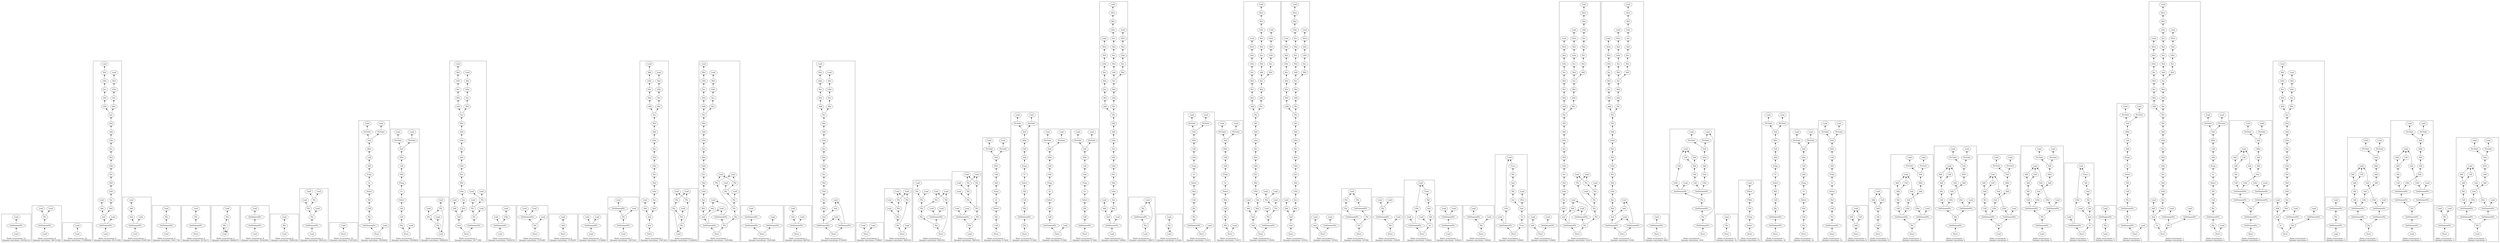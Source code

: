 strict digraph {
rankdir=BT
subgraph {
"0_34" [label="GetElementPtr"]
"0_33" [label="Load"]
"0_34" -> "0_33"
"0_35" [label="Load"]
"0_35" -> "0_34"
cluster=true
label="Static occurrences: 51\nDynamic executions: 216182114"
}
subgraph {
"1_1209" [label="GetElementPtr"]
"1_1207" [label="Phi"]
"1_1209" -> "1_1207"
"1_1210" [label="Load"]
"1_1210" -> "1_1209"
"1_1208" [label="Load"]
"1_1207" -> "1_1208"
"1_1204" [label="Load"]
"1_1207" -> "1_1204"
cluster=true
label="Static occurrences: 8\nDynamic executions: 184721500"
}
subgraph {
"2_64" [label="Load"]
"2_51" [label="Load"]
"2_64" -> "2_51"
cluster=true
label="Static occurrences: 23\nDynamic executions: 115900648"
}
subgraph {
"3_2042" [label="Add"]
"3_2041" [label="Load"]
"3_2042" -> "3_2041"
"3_2030" [label="Add"]
"3_2029" [label="Mul"]
"3_2030" -> "3_2029"
"3_2021" [label="Add"]
"3_2020" [label="Mul"]
"3_2021" -> "3_2020"
"3_2043" [label="And"]
"3_2043" -> "3_2042"
"3_2039" [label="Mul"]
"3_2043" -> "3_2039"
"3_2054" [label="GetElementPtr"]
"3_2054" -> "3_2043"
"3_2049" [label="Load"]
"3_2054" -> "3_2049"
"3_2055" [label="Load"]
"3_2055" -> "3_2054"
"3_2031" [label="LShr"]
"3_2031" -> "3_2030"
"3_2025" [label="LShr"]
"3_2024" [label="Mul"]
"3_2025" -> "3_2024"
"3_2037" [label="LShr"]
"3_2036" [label="Mul"]
"3_2037" -> "3_2036"
"3_2018" [label="LShr"]
"3_2017" [label="Mul"]
"3_2018" -> "3_2017"
"3_2034" [label="LShr"]
"3_2033" [label="Mul"]
"3_2034" -> "3_2033"
"3_2023" [label="Load"]
"3_2024" -> "3_2023"
"3_2016" [label="Load"]
"3_2017" -> "3_2016"
"3_2038" [label="Xor"]
"3_2039" -> "3_2038"
"3_2035" [label="Xor"]
"3_2036" -> "3_2035"
"3_2027" [label="Mul"]
"3_2026" [label="Xor"]
"3_2027" -> "3_2026"
"3_2032" [label="Xor"]
"3_2033" -> "3_2032"
"3_2028" [label="Xor"]
"3_2029" -> "3_2028"
"3_2019" [label="Xor"]
"3_2020" -> "3_2019"
"3_2028" -> "3_2021"
"3_2032" -> "3_2031"
"3_2019" -> "3_2018"
"3_2035" -> "3_2034"
"3_2038" -> "3_2037"
"3_2026" -> "3_2025"
"3_2028" -> "3_2027"
cluster=true
label="Static occurrences: 6\nDynamic executions: 85113500"
}
subgraph {
"4_1295" [label="Add"]
"4_1294" [label="Load"]
"4_1295" -> "4_1294"
"4_1296" [label="And"]
"4_1296" -> "4_1295"
"4_1307" [label="GetElementPtr"]
"4_1307" -> "4_1296"
"4_1302" [label="Load"]
"4_1307" -> "4_1302"
"4_1308" [label="Load"]
"4_1308" -> "4_1307"
cluster=true
label="Static occurrences: 1\nDynamic executions: 61097346"
}
subgraph {
"5_1161" [label="GetElementPtr"]
"5_1159" [label="Phi"]
"5_1161" -> "5_1159"
"5_1162" [label="Load"]
"5_1162" -> "5_1161"
"5_1154" [label="Load"]
"5_1159" -> "5_1154"
cluster=true
label="Static occurrences: 8\nDynamic executions: 55417756"
}
subgraph {
"6_1166" [label="GetElementPtr"]
"6_1165" [label="Phi"]
"6_1166" -> "6_1165"
"6_1160" [label="Load"]
"6_1165" -> "6_1160"
"6_1183" [label="Store"]
"6_1183" -> "6_1166"
cluster=true
label="Static occurrences: 4\nDynamic executions: 52792371"
}
subgraph {
"7_1331" [label="Load"]
"7_1330" [label="Phi"]
"7_1331" -> "7_1330"
"7_1330" -> "7_1331"
"7_1324" [label="Phi"]
"7_1324" -> "7_1331"
"7_1311" [label="Load"]
"7_1324" -> "7_1311"
"7_1330" -> "7_1324"
cluster=true
label="Static occurrences: 4\nDynamic executions: 46684079"
}
subgraph {
"8_37" [label="GetElementPtr"]
"8_36" [label="GetElementPtr"]
"8_37" -> "8_36"
"8_35" [label="Load"]
"8_36" -> "8_35"
"8_38" [label="Load"]
"8_38" -> "8_37"
cluster=true
label="Static occurrences: 9\nDynamic executions: 41020360"
}
subgraph {
"9_1160" [label="Load"]
"9_1159" [label="Phi"]
"9_1160" -> "9_1159"
"9_1154" [label="Load"]
"9_1159" -> "9_1154"
cluster=true
label="Static occurrences: 8\nDynamic executions: 35905558"
}
subgraph {
"10_1908" [label="GetElementPtr"]
"10_1906" [label="Phi"]
"10_1908" -> "10_1906"
"10_1909" [label="Load"]
"10_1909" -> "10_1908"
"10_2011" [label="Phi"]
"10_2002" [label="Load"]
"10_2011" -> "10_2002"
"10_1901" [label="Load"]
"10_1906" -> "10_1901"
"10_1995" [label="Phi"]
"10_1992" [label="Load"]
"10_1995" -> "10_1992"
"10_1977" [label="Load"]
"10_1995" -> "10_1977"
"10_1906" -> "10_2011"
"10_2011" -> "10_1995"
cluster=true
label="Static occurrences: 4\nDynamic executions: 33816512"
}
subgraph {
"11_1715" [label="Store"]
"11_1714" [label="Load"]
"11_1715" -> "11_1714"
cluster=true
label="Static occurrences: 16\nDynamic executions: 27457839"
}
subgraph {
"12_2201" [label="Add"]
"12_2200" [label="Call"]
"12_2201" -> "12_2200"
"12_2199" [label="AShr"]
"12_2194" [label="Sub"]
"12_2199" -> "12_2194"
"12_2200" -> "12_2199"
"12_2212" [label="Call"]
"12_2211" [label="Shl"]
"12_2212" -> "12_2211"
"12_2224" [label="GetElementPtr"]
"12_2220" [label="Phi"]
"12_2224" -> "12_2220"
"12_2202" [label="ICmp"]
"12_2202" -> "12_2201"
"12_2204" [label="Or"]
"12_2204" -> "12_2202"
"12_2220" -> "12_2212"
"12_2192" [label="PtrToInt"]
"12_2190" [label="Load"]
"12_2192" -> "12_2190"
"12_2193" [label="PtrToInt"]
"12_2191" [label="Load"]
"12_2193" -> "12_2191"
"12_2205" [label="Select"]
"12_2205" -> "12_2204"
"12_2211" -> "12_2205"
"12_2227" [label="Store"]
"12_2227" -> "12_2224"
"12_2226" [label="Load"]
"12_2227" -> "12_2226"
"12_2194" -> "12_2192"
"12_2194" -> "12_2193"
cluster=true
label="Static occurrences: 1\nDynamic executions: 19559459"
}
subgraph {
"13_2201" [label="Add"]
"13_2200" [label="Call"]
"13_2201" -> "13_2200"
"13_2199" [label="AShr"]
"13_2194" [label="Sub"]
"13_2199" -> "13_2194"
"13_2200" -> "13_2199"
"13_2212" [label="Call"]
"13_2211" [label="Shl"]
"13_2212" -> "13_2211"
"13_2202" [label="ICmp"]
"13_2202" -> "13_2201"
"13_2204" [label="Or"]
"13_2204" -> "13_2202"
"13_2220" [label="Phi"]
"13_2220" -> "13_2212"
"13_2192" [label="PtrToInt"]
"13_2190" [label="Load"]
"13_2192" -> "13_2190"
"13_2193" [label="PtrToInt"]
"13_2191" [label="Load"]
"13_2193" -> "13_2191"
"13_2205" [label="Select"]
"13_2205" -> "13_2204"
"13_2211" -> "13_2205"
"13_2223" [label="Store"]
"13_2222" [label="Load"]
"13_2223" -> "13_2222"
"13_2223" -> "13_2220"
"13_2194" -> "13_2192"
"13_2194" -> "13_2193"
cluster=true
label="Static occurrences: 1\nDynamic executions: 19559459"
}
subgraph {
"14_1977" [label="Load"]
"14_1906" [label="Phi"]
"14_1977" -> "14_1906"
"14_2011" [label="Phi"]
"14_2002" [label="Load"]
"14_2011" -> "14_2002"
"14_1901" [label="Load"]
"14_1906" -> "14_1901"
"14_1995" [label="Phi"]
"14_1992" [label="Load"]
"14_1995" -> "14_1992"
"14_1995" -> "14_1977"
"14_1906" -> "14_2011"
"14_2011" -> "14_1995"
cluster=true
label="Static occurrences: 2\nDynamic executions: 16908256"
}
subgraph {
"15_2578" [label="Add"]
"15_2573" [label="Load"]
"15_2578" -> "15_2573"
"15_2588" [label="Add"]
"15_2587" [label="Mul"]
"15_2588" -> "15_2587"
"15_2597" [label="Add"]
"15_2596" [label="Mul"]
"15_2597" -> "15_2596"
"15_2607" [label="And"]
"15_2607" -> "15_2578"
"15_2609" [label="And"]
"15_2609" -> "15_2607"
"15_2606" [label="Mul"]
"15_2607" -> "15_2606"
"15_2608" [label="GetElementPtr"]
"15_2580" [label="Phi"]
"15_2608" -> "15_2580"
"15_2598" [label="LShr"]
"15_2598" -> "15_2597"
"15_2604" [label="LShr"]
"15_2603" [label="Mul"]
"15_2604" -> "15_2603"
"15_2601" [label="LShr"]
"15_2600" [label="Mul"]
"15_2601" -> "15_2600"
"15_2585" [label="LShr"]
"15_2584" [label="Mul"]
"15_2585" -> "15_2584"
"15_2592" [label="LShr"]
"15_2591" [label="Mul"]
"15_2592" -> "15_2591"
"15_2583" [label="Load"]
"15_2584" -> "15_2583"
"15_2590" [label="Load"]
"15_2591" -> "15_2590"
"15_2595" [label="Xor"]
"15_2596" -> "15_2595"
"15_2605" [label="Xor"]
"15_2606" -> "15_2605"
"15_2602" [label="Xor"]
"15_2603" -> "15_2602"
"15_2586" [label="Xor"]
"15_2587" -> "15_2586"
"15_2594" [label="Mul"]
"15_2593" [label="Xor"]
"15_2594" -> "15_2593"
"15_2599" [label="Xor"]
"15_2600" -> "15_2599"
"15_2645" [label="Phi"]
"15_2636" [label="Load"]
"15_2645" -> "15_2636"
"15_2629" [label="Phi"]
"15_2611" [label="Load"]
"15_2629" -> "15_2611"
"15_2575" [label="Load"]
"15_2580" -> "15_2575"
"15_2626" [label="Load"]
"15_2629" -> "15_2626"
"15_2580" -> "15_2645"
"15_2645" -> "15_2629"
"15_2610" [label="Store"]
"15_2610" -> "15_2609"
"15_2610" -> "15_2608"
"15_2595" -> "15_2588"
"15_2605" -> "15_2604"
"15_2602" -> "15_2601"
"15_2586" -> "15_2585"
"15_2593" -> "15_2592"
"15_2599" -> "15_2598"
"15_2595" -> "15_2594"
cluster=true
label="Static occurrences: 1\nDynamic executions: 16777200"
}
subgraph {
"16_3081" [label="GetElementPtr"]
"16_3080" [label="Load"]
"16_3081" -> "16_3080"
"16_3079" [label="LShr"]
"16_3081" -> "16_3079"
"16_3082" [label="Load"]
"16_3082" -> "16_3081"
"16_3072" [label="Load"]
"16_3079" -> "16_3072"
cluster=true
label="Static occurrences: 4\nDynamic executions: 13859703"
}
subgraph {
"17_1703" [label="GetElementPtr"]
"17_1689" [label="Load"]
"17_1703" -> "17_1689"
"17_1687" [label="Load"]
"17_1703" -> "17_1687"
"17_1731" [label="Phi"]
"17_1731" -> "17_1703"
"17_1719" [label="Load"]
"17_1731" -> "17_1719"
"17_1732" [label="Store"]
"17_1732" -> "17_1731"
cluster=true
label="Static occurrences: 2\nDynamic executions: 13781067"
}
subgraph {
"18_1734" [label="Add"]
"18_1733" [label="Load"]
"18_1734" -> "18_1733"
"18_1735" [label="Store"]
"18_1735" -> "18_1734"
cluster=true
label="Static occurrences: 2\nDynamic executions: 13781067"
}
subgraph {
"19_1117" [label="GetElementPtr"]
"19_1112" [label="Load"]
"19_1117" -> "19_1112"
"19_1116" [label="Load"]
"19_1117" -> "19_1116"
"19_1118" [label="Load"]
"19_1118" -> "19_1117"
cluster=true
label="Static occurrences: 11\nDynamic executions: 13720943"
}
subgraph {
"20_2151" [label="GetElementPtr"]
"20_2150" [label="Load"]
"20_2151" -> "20_2150"
"20_2175" [label="GetElementPtr"]
"20_2157" [label="Phi"]
"20_2175" -> "20_2157"
"20_2176" [label="Load"]
"20_2176" -> "20_2175"
"20_2157" -> "20_2151"
"20_2155" [label="Load"]
"20_2157" -> "20_2155"
cluster=true
label="Static occurrences: 1\nDynamic executions: 13673453"
}
subgraph {
"21_2375" [label="Add"]
"21_2368" [label="Load"]
"21_2375" -> "21_2368"
"21_2290" [label="Add"]
"21_2289" [label="Mul"]
"21_2290" -> "21_2289"
"21_2299" [label="Add"]
"21_2298" [label="Mul"]
"21_2299" -> "21_2298"
"21_2376" [label="And"]
"21_2376" -> "21_2375"
"21_2379" [label="And"]
"21_2379" -> "21_2376"
"21_2308" [label="Mul"]
"21_2376" -> "21_2308"
"21_2300" [label="LShr"]
"21_2300" -> "21_2299"
"21_2306" [label="LShr"]
"21_2305" [label="Mul"]
"21_2306" -> "21_2305"
"21_2294" [label="LShr"]
"21_2293" [label="Mul"]
"21_2294" -> "21_2293"
"21_2303" [label="LShr"]
"21_2302" [label="Mul"]
"21_2303" -> "21_2302"
"21_2287" [label="LShr"]
"21_2286" [label="Mul"]
"21_2287" -> "21_2286"
"21_2292" [label="Load"]
"21_2293" -> "21_2292"
"21_2285" [label="Load"]
"21_2286" -> "21_2285"
"21_2301" [label="Xor"]
"21_2302" -> "21_2301"
"21_2288" [label="Xor"]
"21_2289" -> "21_2288"
"21_2307" [label="Xor"]
"21_2308" -> "21_2307"
"21_2296" [label="Mul"]
"21_2295" [label="Xor"]
"21_2296" -> "21_2295"
"21_2304" [label="Xor"]
"21_2305" -> "21_2304"
"21_2297" [label="Xor"]
"21_2298" -> "21_2297"
"21_2380" [label="Store"]
"21_2380" -> "21_2379"
"21_2297" -> "21_2290"
"21_2304" -> "21_2303"
"21_2295" -> "21_2294"
"21_2288" -> "21_2287"
"21_2301" -> "21_2300"
"21_2307" -> "21_2306"
"21_2297" -> "21_2296"
cluster=true
label="Static occurrences: 1\nDynamic executions: 13673453"
}
subgraph {
"22_2002" [label="Load"]
"22_1996" [label="Phi"]
"22_2002" -> "22_1996"
"22_2011" [label="Phi"]
"22_2011" -> "22_2002"
"22_1990" [label="Phi"]
"22_1977" [label="Load"]
"22_1990" -> "22_1977"
"22_1995" [label="Phi"]
"22_1992" [label="Load"]
"22_1995" -> "22_1992"
"22_1995" -> "22_1977"
"22_1906" [label="Phi"]
"22_1901" [label="Load"]
"22_1906" -> "22_1901"
"22_1990" -> "22_1992"
"22_1996" -> "22_1990"
"22_2011" -> "22_1995"
"22_1906" -> "22_2011"
"22_1996" -> "22_1906"
cluster=true
label="Static occurrences: 2\nDynamic executions: 13304938"
}
subgraph {
"23_2578" [label="Add"]
"23_2573" [label="Load"]
"23_2578" -> "23_2573"
"23_2588" [label="Add"]
"23_2587" [label="Mul"]
"23_2588" -> "23_2587"
"23_2597" [label="Add"]
"23_2596" [label="Mul"]
"23_2597" -> "23_2596"
"23_2607" [label="And"]
"23_2607" -> "23_2578"
"23_2606" [label="Mul"]
"23_2607" -> "23_2606"
"23_2631" [label="GetElementPtr"]
"23_2631" -> "23_2607"
"23_2574" [label="GetElementPtr"]
"23_2567" [label="Load"]
"23_2574" -> "23_2567"
"23_2631" -> "23_2567"
"23_2574" -> "23_2573"
"23_2598" [label="LShr"]
"23_2598" -> "23_2597"
"23_2585" [label="LShr"]
"23_2584" [label="Mul"]
"23_2585" -> "23_2584"
"23_2601" [label="LShr"]
"23_2600" [label="Mul"]
"23_2601" -> "23_2600"
"23_2604" [label="LShr"]
"23_2603" [label="Mul"]
"23_2604" -> "23_2603"
"23_2592" [label="LShr"]
"23_2591" [label="Mul"]
"23_2592" -> "23_2591"
"23_2590" [label="Load"]
"23_2591" -> "23_2590"
"23_2583" [label="Load"]
"23_2584" -> "23_2583"
"23_2602" [label="Xor"]
"23_2603" -> "23_2602"
"23_2594" [label="Mul"]
"23_2593" [label="Xor"]
"23_2594" -> "23_2593"
"23_2605" [label="Xor"]
"23_2606" -> "23_2605"
"23_2586" [label="Xor"]
"23_2587" -> "23_2586"
"23_2595" [label="Xor"]
"23_2596" -> "23_2595"
"23_2599" [label="Xor"]
"23_2600" -> "23_2599"
"23_2581" [label="Phi"]
"23_2581" -> "23_2574"
"23_2645" [label="Phi"]
"23_2636" [label="Load"]
"23_2645" -> "23_2636"
"23_2624" [label="Phi"]
"23_2611" [label="Load"]
"23_2624" -> "23_2611"
"23_2626" [label="Load"]
"23_2624" -> "23_2626"
"23_2629" [label="Phi"]
"23_2629" -> "23_2611"
"23_2580" [label="Phi"]
"23_2575" [label="Load"]
"23_2580" -> "23_2575"
"23_2629" -> "23_2626"
"23_2580" -> "23_2645"
"23_2646" [label="Phi"]
"23_2630" [label="Phi"]
"23_2646" -> "23_2630"
"23_2645" -> "23_2629"
"23_2630" -> "23_2580"
"23_2630" -> "23_2624"
"23_2581" -> "23_2646"
"23_2635" [label="Store"]
"23_2635" -> "23_2631"
"23_2635" -> "23_2581"
"23_2595" -> "23_2588"
"23_2593" -> "23_2592"
"23_2605" -> "23_2604"
"23_2602" -> "23_2601"
"23_2586" -> "23_2585"
"23_2599" -> "23_2598"
"23_2595" -> "23_2594"
cluster=true
label="Static occurrences: 1\nDynamic executions: 13201664"
}
subgraph {
"24_2138" [label="GetElementPtr"]
"24_2099" [label="GetElementPtr"]
"24_2138" -> "24_2099"
"24_2098" [label="Load"]
"24_2099" -> "24_2098"
"24_2151" [label="GetElementPtr"]
"24_2150" [label="Load"]
"24_2151" -> "24_2150"
"24_2152" [label="Store"]
"24_2152" -> "24_2151"
"24_2152" -> "24_2138"
cluster=true
label="Static occurrences: 1\nDynamic executions: 13201608"
}
subgraph {
"25_1709" [label="And"]
"25_1708" [label="Load"]
"25_1709" -> "25_1708"
"25_1710" [label="GetElementPtr"]
"25_1710" -> "25_1709"
"25_1689" [label="Load"]
"25_1710" -> "25_1689"
"25_1711" [label="Store"]
"25_1711" -> "25_1710"
cluster=true
label="Static occurrences: 2\nDynamic executions: 6807621"
}
subgraph {
"26_2375" [label="Add"]
"26_2368" [label="Load"]
"26_2375" -> "26_2368"
"26_2290" [label="Add"]
"26_2289" [label="Mul"]
"26_2290" -> "26_2289"
"26_2299" [label="Add"]
"26_2298" [label="Mul"]
"26_2299" -> "26_2298"
"26_2376" [label="And"]
"26_2376" -> "26_2375"
"26_2308" [label="Mul"]
"26_2376" -> "26_2308"
"26_2377" [label="GetElementPtr"]
"26_2377" -> "26_2376"
"26_2370" [label="Load"]
"26_2377" -> "26_2370"
"26_2384" [label="GetElementPtr"]
"26_2384" -> "26_2368"
"26_2384" -> "26_2370"
"26_2300" [label="LShr"]
"26_2300" -> "26_2299"
"26_2306" [label="LShr"]
"26_2305" [label="Mul"]
"26_2306" -> "26_2305"
"26_2294" [label="LShr"]
"26_2293" [label="Mul"]
"26_2294" -> "26_2293"
"26_2303" [label="LShr"]
"26_2302" [label="Mul"]
"26_2303" -> "26_2302"
"26_2287" [label="LShr"]
"26_2286" [label="Mul"]
"26_2287" -> "26_2286"
"26_2292" [label="Load"]
"26_2293" -> "26_2292"
"26_2285" [label="Load"]
"26_2286" -> "26_2285"
"26_2301" [label="Xor"]
"26_2302" -> "26_2301"
"26_2288" [label="Xor"]
"26_2289" -> "26_2288"
"26_2304" [label="Xor"]
"26_2305" -> "26_2304"
"26_2297" [label="Xor"]
"26_2298" -> "26_2297"
"26_2296" [label="Mul"]
"26_2295" [label="Xor"]
"26_2296" -> "26_2295"
"26_2307" [label="Xor"]
"26_2308" -> "26_2307"
"26_2394" [label="Store"]
"26_2394" -> "26_2384"
"26_2394" -> "26_2377"
"26_2297" -> "26_2290"
"26_2304" -> "26_2303"
"26_2295" -> "26_2294"
"26_2288" -> "26_2287"
"26_2301" -> "26_2300"
"26_2307" -> "26_2306"
"26_2297" -> "26_2296"
cluster=true
label="Static occurrences: 1\nDynamic executions: 6754459"
}
subgraph {
"27_2008" [label="Store"]
"27_2006" [label="Load"]
"27_2008" -> "27_2006"
"27_2007" [label="Load"]
"27_2008" -> "27_2007"
cluster=true
label="Static occurrences: 5\nDynamic executions: 3708947"
}
subgraph {
"28_2011" [label="Phi"]
"28_2002" [label="Load"]
"28_2011" -> "28_2002"
"28_1990" [label="Phi"]
"28_1977" [label="Load"]
"28_1990" -> "28_1977"
"28_1995" [label="Phi"]
"28_1992" [label="Load"]
"28_1995" -> "28_1992"
"28_1995" -> "28_1977"
"28_1906" [label="Phi"]
"28_1901" [label="Load"]
"28_1906" -> "28_1901"
"28_1990" -> "28_1992"
"28_1996" [label="Phi"]
"28_1996" -> "28_1990"
"28_2011" -> "28_1995"
"28_1906" -> "28_2011"
"28_1996" -> "28_1906"
"28_2005" [label="Store"]
"28_2004" [label="Load"]
"28_2005" -> "28_2004"
"28_2005" -> "28_1996"
cluster=true
label="Static occurrences: 2\nDynamic executions: 3603318"
}
subgraph {
"29_1900" [label="GetElementPtr"]
"29_1899" [label="Load"]
"29_1900" -> "29_1899"
"29_1893" [label="Load"]
"29_1900" -> "29_1893"
"29_1907" [label="Phi"]
"29_1907" -> "29_1900"
"29_2011" [label="Phi"]
"29_2002" [label="Load"]
"29_2011" -> "29_2002"
"29_1990" [label="Phi"]
"29_1977" [label="Load"]
"29_1990" -> "29_1977"
"29_1995" [label="Phi"]
"29_1992" [label="Load"]
"29_1995" -> "29_1992"
"29_1995" -> "29_1977"
"29_1906" [label="Phi"]
"29_1901" [label="Load"]
"29_1906" -> "29_1901"
"29_1990" -> "29_1992"
"29_1996" [label="Phi"]
"29_1996" -> "29_1990"
"29_2012" [label="Phi"]
"29_1907" -> "29_2012"
"29_1906" -> "29_2011"
"29_1996" -> "29_1906"
"29_2012" -> "29_1996"
"29_2009" [label="Store"]
"29_2009" -> "29_1907"
"29_2009" -> "29_1995"
cluster=true
label="Static occurrences: 2\nDynamic executions: 3603318"
}
subgraph {
"30_1900" [label="GetElementPtr"]
"30_1899" [label="Load"]
"30_1900" -> "30_1899"
"30_1893" [label="Load"]
"30_1900" -> "30_1893"
"30_2006" [label="Load"]
"30_1907" [label="Phi"]
"30_2006" -> "30_1907"
"30_1907" -> "30_1900"
"30_2011" [label="Phi"]
"30_2002" [label="Load"]
"30_2011" -> "30_2002"
"30_1990" [label="Phi"]
"30_1977" [label="Load"]
"30_1990" -> "30_1977"
"30_1995" [label="Phi"]
"30_1992" [label="Load"]
"30_1995" -> "30_1992"
"30_1995" -> "30_1977"
"30_1906" [label="Phi"]
"30_1901" [label="Load"]
"30_1906" -> "30_1901"
"30_1990" -> "30_1992"
"30_1996" [label="Phi"]
"30_1996" -> "30_1990"
"30_2011" -> "30_1995"
"30_2012" [label="Phi"]
"30_1907" -> "30_2012"
"30_1906" -> "30_2011"
"30_1996" -> "30_1906"
"30_2012" -> "30_1996"
cluster=true
label="Static occurrences: 2\nDynamic executions: 3603318"
}
subgraph {
"31_2201" [label="Add"]
"31_2200" [label="Call"]
"31_2201" -> "31_2200"
"31_2199" [label="AShr"]
"31_2194" [label="Sub"]
"31_2199" -> "31_2194"
"31_2200" -> "31_2199"
"31_2212" [label="Call"]
"31_2211" [label="Shl"]
"31_2212" -> "31_2211"
"31_2202" [label="ICmp"]
"31_2202" -> "31_2201"
"31_2204" [label="Or"]
"31_2204" -> "31_2202"
"31_2192" [label="PtrToInt"]
"31_2190" [label="Load"]
"31_2192" -> "31_2190"
"31_2193" [label="PtrToInt"]
"31_2191" [label="Load"]
"31_2193" -> "31_2191"
"31_2205" [label="Select"]
"31_2205" -> "31_2204"
"31_2211" -> "31_2205"
"31_2280" [label="Store"]
"31_2280" -> "31_2212"
"31_2194" -> "31_2192"
"31_2194" -> "31_2193"
cluster=true
label="Static occurrences: 1\nDynamic executions: 471845"
}
subgraph {
"32_2201" [label="Add"]
"32_2200" [label="Call"]
"32_2201" -> "32_2200"
"32_2199" [label="AShr"]
"32_2194" [label="Sub"]
"32_2199" -> "32_2194"
"32_2200" -> "32_2199"
"32_2212" [label="Call"]
"32_2211" [label="Shl"]
"32_2212" -> "32_2211"
"32_2234" [label="GetElementPtr"]
"32_2233" [label="Phi"]
"32_2234" -> "32_2233"
"32_2202" [label="ICmp"]
"32_2202" -> "32_2201"
"32_2204" [label="Or"]
"32_2204" -> "32_2202"
"32_2233" -> "32_2212"
"32_2250" [label="Phi"]
"32_2250" -> "32_2234"
"32_2192" [label="PtrToInt"]
"32_2190" [label="Load"]
"32_2192" -> "32_2190"
"32_2193" [label="PtrToInt"]
"32_2191" [label="Load"]
"32_2193" -> "32_2191"
"32_2205" [label="Select"]
"32_2205" -> "32_2204"
"32_2211" -> "32_2205"
"32_2281" [label="Store"]
"32_2281" -> "32_2250"
"32_2194" -> "32_2192"
"32_2194" -> "32_2193"
cluster=true
label="Static occurrences: 1\nDynamic executions: 471845"
}
subgraph {
"33_2201" [label="Add"]
"33_2200" [label="Call"]
"33_2201" -> "33_2200"
"33_2199" [label="AShr"]
"33_2194" [label="Sub"]
"33_2199" -> "33_2194"
"33_2200" -> "33_2199"
"33_2212" [label="Call"]
"33_2211" [label="Shl"]
"33_2212" -> "33_2211"
"33_2213" [label="GetElementPtr"]
"33_2213" -> "33_2212"
"33_2202" [label="ICmp"]
"33_2202" -> "33_2201"
"33_2204" [label="Or"]
"33_2204" -> "33_2202"
"33_2192" [label="PtrToInt"]
"33_2190" [label="Load"]
"33_2192" -> "33_2190"
"33_2193" [label="PtrToInt"]
"33_2191" [label="Load"]
"33_2193" -> "33_2191"
"33_2205" [label="Select"]
"33_2205" -> "33_2204"
"33_2211" -> "33_2205"
"33_2216" [label="Store"]
"33_2216" -> "33_2213"
"33_2215" [label="Load"]
"33_2216" -> "33_2215"
"33_2194" -> "33_2192"
"33_2194" -> "33_2193"
cluster=true
label="Static occurrences: 1\nDynamic executions: 471845"
}
subgraph {
"34_2201" [label="Add"]
"34_2200" [label="Call"]
"34_2201" -> "34_2200"
"34_2199" [label="AShr"]
"34_2194" [label="Sub"]
"34_2199" -> "34_2194"
"34_2200" -> "34_2199"
"34_2212" [label="Call"]
"34_2211" [label="Shl"]
"34_2212" -> "34_2211"
"34_2282" [label="GetElementPtr"]
"34_2282" -> "34_2212"
"34_2202" [label="ICmp"]
"34_2202" -> "34_2201"
"34_2204" [label="Or"]
"34_2204" -> "34_2202"
"34_2192" [label="PtrToInt"]
"34_2190" [label="Load"]
"34_2192" -> "34_2190"
"34_2193" [label="PtrToInt"]
"34_2191" [label="Load"]
"34_2193" -> "34_2191"
"34_2205" [label="Select"]
"34_2205" -> "34_2204"
"34_2211" -> "34_2205"
"34_2283" [label="Store"]
"34_2283" -> "34_2282"
"34_2194" -> "34_2192"
"34_2194" -> "34_2193"
cluster=true
label="Static occurrences: 1\nDynamic executions: 471845"
}
subgraph {
"35_1694" [label="Add"]
"35_1687" [label="Load"]
"35_1694" -> "35_1687"
"35_1623" [label="Add"]
"35_1622" [label="Mul"]
"35_1623" -> "35_1622"
"35_1595" [label="Add"]
"35_1594" [label="Mul"]
"35_1595" -> "35_1594"
"35_1605" [label="Add"]
"35_1604" [label="Mul"]
"35_1605" -> "35_1604"
"35_1628" [label="Add"]
"35_1627" [label="Shl"]
"35_1628" -> "35_1627"
"35_1695" [label="And"]
"35_1695" -> "35_1694"
"35_1637" [label="Mul"]
"35_1695" -> "35_1637"
"35_1696" [label="GetElementPtr"]
"35_1696" -> "35_1695"
"35_1689" [label="Load"]
"35_1696" -> "35_1689"
"35_1700" [label="Load"]
"35_1700" -> "35_1696"
"35_1629" [label="LShr"]
"35_1629" -> "35_1628"
"35_1600" [label="LShr"]
"35_1599" [label="Mul"]
"35_1600" -> "35_1599"
"35_1632" [label="LShr"]
"35_1631" [label="Mul"]
"35_1632" -> "35_1631"
"35_1618" [label="LShr"]
"35_1617" [label="Mul"]
"35_1618" -> "35_1617"
"35_1635" [label="LShr"]
"35_1634" [label="Mul"]
"35_1635" -> "35_1634"
"35_1590" [label="LShr"]
"35_1589" [label="Mul"]
"35_1590" -> "35_1589"
"35_1598" [label="SExt"]
"35_1599" -> "35_1598"
"35_1616" [label="SExt"]
"35_1617" -> "35_1616"
"35_1588" [label="SExt"]
"35_1589" -> "35_1588"
"35_1603" [label="Xor"]
"35_1604" -> "35_1603"
"35_1602" [label="Mul"]
"35_1601" [label="Xor"]
"35_1602" -> "35_1601"
"35_1592" [label="Mul"]
"35_1591" [label="Xor"]
"35_1592" -> "35_1591"
"35_1636" [label="Xor"]
"35_1637" -> "35_1636"
"35_1593" [label="Xor"]
"35_1594" -> "35_1593"
"35_1621" [label="Xor"]
"35_1622" -> "35_1621"
"35_1620" [label="Mul"]
"35_1619" [label="Xor"]
"35_1620" -> "35_1619"
"35_1630" [label="Xor"]
"35_1631" -> "35_1630"
"35_1633" [label="Xor"]
"35_1634" -> "35_1633"
"35_1625" [label="Phi"]
"35_1625" -> "35_1623"
"35_1610" [label="Phi"]
"35_1610" -> "35_1605"
"35_1625" -> "35_1610"
"35_1615" [label="Load"]
"35_1616" -> "35_1615"
"35_1597" [label="Load"]
"35_1598" -> "35_1597"
"35_1587" [label="Load"]
"35_1588" -> "35_1587"
"35_1627" -> "35_1625"
"35_1603" -> "35_1595"
"35_1591" -> "35_1590"
"35_1630" -> "35_1629"
"35_1619" -> "35_1618"
"35_1636" -> "35_1635"
"35_1633" -> "35_1632"
"35_1601" -> "35_1600"
"35_1593" -> "35_1592"
"35_1603" -> "35_1602"
"35_1621" -> "35_1620"
cluster=true
label="Static occurrences: 4\nDynamic executions: 320902"
}
subgraph {
"36_1606" [label="GetElementPtr"]
"36_1585" [label="Phi"]
"36_1606" -> "36_1585"
"36_1615" [label="Load"]
"36_1612" [label="Phi"]
"36_1615" -> "36_1612"
"36_1612" -> "36_1606"
"36_1574" [label="Load"]
"36_1612" -> "36_1574"
"36_1585" -> "36_1574"
cluster=true
label="Static occurrences: 2\nDynamic executions: 238670"
}
subgraph {
"37_1122" [label="Load"]
"37_1121" [label="Phi"]
"37_1122" -> "37_1121"
"37_1118" [label="Load"]
"37_1121" -> "37_1118"
"37_1121" -> "37_1122"
cluster=true
label="Static occurrences: 6\nDynamic executions: 213244"
}
subgraph {
"38_1493" [label="Add"]
"38_1492" [label="Call"]
"38_1493" -> "38_1492"
"38_1501" [label="Call"]
"38_1500" [label="Mul"]
"38_1501" -> "38_1500"
"38_1434" [label="SDiv"]
"38_1492" -> "38_1434"
"38_1550" [label="GetElementPtr"]
"38_1544" [label="Phi"]
"38_1550" -> "38_1544"
"38_1494" [label="ICmp"]
"38_1494" -> "38_1493"
"38_1497" [label="Select"]
"38_1500" -> "38_1497"
"38_1496" [label="Or"]
"38_1496" -> "38_1494"
"38_1503" [label="Phi"]
"38_1503" -> "38_1501"
"38_1544" -> "38_1503"
"38_1432" [label="PtrToInt"]
"38_1430" [label="Load"]
"38_1432" -> "38_1430"
"38_1431" [label="PtrToInt"]
"38_1429" [label="Load"]
"38_1431" -> "38_1429"
"38_1433" [label="Sub"]
"38_1434" -> "38_1433"
"38_1497" -> "38_1496"
"38_1553" [label="Store"]
"38_1553" -> "38_1550"
"38_1552" [label="Load"]
"38_1553" -> "38_1552"
"38_1433" -> "38_1431"
"38_1433" -> "38_1432"
cluster=true
label="Static occurrences: 1\nDynamic executions: 131071"
}
subgraph {
"39_1493" [label="Add"]
"39_1492" [label="Call"]
"39_1493" -> "39_1492"
"39_1501" [label="Call"]
"39_1500" [label="Mul"]
"39_1501" -> "39_1500"
"39_1434" [label="SDiv"]
"39_1492" -> "39_1434"
"39_1494" [label="ICmp"]
"39_1494" -> "39_1493"
"39_1497" [label="Select"]
"39_1500" -> "39_1497"
"39_1496" [label="Or"]
"39_1496" -> "39_1494"
"39_1503" [label="Phi"]
"39_1503" -> "39_1501"
"39_1544" [label="Phi"]
"39_1544" -> "39_1503"
"39_1432" [label="PtrToInt"]
"39_1430" [label="Load"]
"39_1432" -> "39_1430"
"39_1431" [label="PtrToInt"]
"39_1429" [label="Load"]
"39_1431" -> "39_1429"
"39_1433" [label="Sub"]
"39_1434" -> "39_1433"
"39_1497" -> "39_1496"
"39_1549" [label="Store"]
"39_1548" [label="Load"]
"39_1549" -> "39_1548"
"39_1549" -> "39_1544"
"39_1433" -> "39_1431"
"39_1433" -> "39_1432"
cluster=true
label="Static occurrences: 1\nDynamic executions: 131071"
}
subgraph {
"40_1904" [label="Add"]
"40_1899" [label="Load"]
"40_1904" -> "40_1899"
"40_1930" [label="Add"]
"40_1929" [label="Mul"]
"40_1930" -> "40_1929"
"40_1940" [label="Add"]
"40_1939" [label="Mul"]
"40_1940" -> "40_1939"
"40_1958" [label="Add"]
"40_1957" [label="Mul"]
"40_1958" -> "40_1957"
"40_1963" [label="Add"]
"40_1962" [label="Shl"]
"40_1963" -> "40_1962"
"40_1973" [label="And"]
"40_1973" -> "40_1904"
"40_1975" [label="And"]
"40_1975" -> "40_1973"
"40_1972" [label="Mul"]
"40_1973" -> "40_1972"
"40_1974" [label="GetElementPtr"]
"40_1906" [label="Phi"]
"40_1974" -> "40_1906"
"40_1964" [label="LShr"]
"40_1964" -> "40_1963"
"40_1925" [label="LShr"]
"40_1924" [label="Mul"]
"40_1925" -> "40_1924"
"40_1935" [label="LShr"]
"40_1934" [label="Mul"]
"40_1935" -> "40_1934"
"40_1970" [label="LShr"]
"40_1969" [label="Mul"]
"40_1970" -> "40_1969"
"40_1967" [label="LShr"]
"40_1966" [label="Mul"]
"40_1967" -> "40_1966"
"40_1953" [label="LShr"]
"40_1952" [label="Mul"]
"40_1953" -> "40_1952"
"40_1933" [label="SExt"]
"40_1934" -> "40_1933"
"40_1951" [label="SExt"]
"40_1952" -> "40_1951"
"40_1923" [label="SExt"]
"40_1924" -> "40_1923"
"40_1956" [label="Xor"]
"40_1957" -> "40_1956"
"40_1938" [label="Xor"]
"40_1939" -> "40_1938"
"40_1965" [label="Xor"]
"40_1966" -> "40_1965"
"40_1968" [label="Xor"]
"40_1969" -> "40_1968"
"40_1937" [label="Mul"]
"40_1936" [label="Xor"]
"40_1937" -> "40_1936"
"40_1927" [label="Mul"]
"40_1926" [label="Xor"]
"40_1927" -> "40_1926"
"40_1971" [label="Xor"]
"40_1972" -> "40_1971"
"40_1955" [label="Mul"]
"40_1954" [label="Xor"]
"40_1955" -> "40_1954"
"40_1928" [label="Xor"]
"40_1929" -> "40_1928"
"40_1960" [label="Phi"]
"40_1960" -> "40_1958"
"40_1945" [label="Phi"]
"40_1945" -> "40_1940"
"40_1901" [label="Load"]
"40_1906" -> "40_1901"
"40_1995" [label="Phi"]
"40_1977" [label="Load"]
"40_1995" -> "40_1977"
"40_1992" [label="Load"]
"40_1995" -> "40_1992"
"40_2011" [label="Phi"]
"40_2002" [label="Load"]
"40_2011" -> "40_2002"
"40_1906" -> "40_2011"
"40_2011" -> "40_1995"
"40_1960" -> "40_1945"
"40_1950" [label="Load"]
"40_1951" -> "40_1950"
"40_1922" [label="Load"]
"40_1923" -> "40_1922"
"40_1932" [label="Load"]
"40_1933" -> "40_1932"
"40_1962" -> "40_1960"
"40_1976" [label="Store"]
"40_1976" -> "40_1975"
"40_1976" -> "40_1974"
"40_1938" -> "40_1930"
"40_1936" -> "40_1935"
"40_1926" -> "40_1925"
"40_1954" -> "40_1953"
"40_1968" -> "40_1967"
"40_1971" -> "40_1970"
"40_1965" -> "40_1964"
"40_1938" -> "40_1937"
"40_1956" -> "40_1955"
"40_1928" -> "40_1927"
cluster=true
label="Static occurrences: 1\nDynamic executions: 131056"
}
subgraph {
"41_1694" [label="Add"]
"41_1687" [label="Load"]
"41_1694" -> "41_1687"
"41_1623" [label="Add"]
"41_1622" [label="Mul"]
"41_1623" -> "41_1622"
"41_1595" [label="Add"]
"41_1594" [label="Mul"]
"41_1595" -> "41_1594"
"41_1605" [label="Add"]
"41_1604" [label="Mul"]
"41_1605" -> "41_1604"
"41_1628" [label="Add"]
"41_1627" [label="Shl"]
"41_1628" -> "41_1627"
"41_1695" [label="And"]
"41_1695" -> "41_1694"
"41_1698" [label="And"]
"41_1698" -> "41_1695"
"41_1637" [label="Mul"]
"41_1695" -> "41_1637"
"41_1629" [label="LShr"]
"41_1629" -> "41_1628"
"41_1600" [label="LShr"]
"41_1599" [label="Mul"]
"41_1600" -> "41_1599"
"41_1618" [label="LShr"]
"41_1617" [label="Mul"]
"41_1618" -> "41_1617"
"41_1632" [label="LShr"]
"41_1631" [label="Mul"]
"41_1632" -> "41_1631"
"41_1635" [label="LShr"]
"41_1634" [label="Mul"]
"41_1635" -> "41_1634"
"41_1590" [label="LShr"]
"41_1589" [label="Mul"]
"41_1590" -> "41_1589"
"41_1598" [label="SExt"]
"41_1599" -> "41_1598"
"41_1616" [label="SExt"]
"41_1617" -> "41_1616"
"41_1588" [label="SExt"]
"41_1589" -> "41_1588"
"41_1620" [label="Mul"]
"41_1619" [label="Xor"]
"41_1620" -> "41_1619"
"41_1603" [label="Xor"]
"41_1604" -> "41_1603"
"41_1602" [label="Mul"]
"41_1601" [label="Xor"]
"41_1602" -> "41_1601"
"41_1592" [label="Mul"]
"41_1591" [label="Xor"]
"41_1592" -> "41_1591"
"41_1636" [label="Xor"]
"41_1637" -> "41_1636"
"41_1593" [label="Xor"]
"41_1594" -> "41_1593"
"41_1621" [label="Xor"]
"41_1622" -> "41_1621"
"41_1630" [label="Xor"]
"41_1631" -> "41_1630"
"41_1633" [label="Xor"]
"41_1634" -> "41_1633"
"41_1625" [label="Phi"]
"41_1625" -> "41_1623"
"41_1610" [label="Phi"]
"41_1610" -> "41_1605"
"41_1625" -> "41_1610"
"41_1615" [label="Load"]
"41_1616" -> "41_1615"
"41_1597" [label="Load"]
"41_1598" -> "41_1597"
"41_1587" [label="Load"]
"41_1588" -> "41_1587"
"41_1627" -> "41_1625"
"41_1699" [label="Store"]
"41_1699" -> "41_1698"
"41_1603" -> "41_1595"
"41_1591" -> "41_1590"
"41_1619" -> "41_1618"
"41_1636" -> "41_1635"
"41_1630" -> "41_1629"
"41_1633" -> "41_1632"
"41_1601" -> "41_1600"
"41_1593" -> "41_1592"
"41_1603" -> "41_1602"
"41_1621" -> "41_1620"
cluster=true
label="Static occurrences: 1\nDynamic executions: 107614"
}
subgraph {
"42_2999" [label="And"]
"42_2993" [label="Load"]
"42_2999" -> "42_2993"
"42_2992" [label="GetElementPtr"]
"42_2991" [label="Load"]
"42_2992" -> "42_2991"
"42_3000" [label="Store"]
"42_3000" -> "42_2999"
"42_3000" -> "42_2992"
cluster=true
label="Static occurrences: 1\nDynamic executions: 107614"
}
subgraph {
"43_1482" [label="GetElementPtr"]
"43_1464" [label="Phi"]
"43_1482" -> "43_1464"
"43_1455" [label="GetElementPtr"]
"43_1450" [label="Phi"]
"43_1455" -> "43_1450"
"43_1459" [label="Phi"]
"43_1459" -> "43_1455"
"43_1485" [label="Phi"]
"43_1485" -> "43_1482"
"43_1460" [label="Phi"]
"43_1429" [label="Load"]
"43_1460" -> "43_1429"
"43_1450" -> "43_1429"
"43_1464" -> "43_1460"
"43_1485" -> "43_1459"
"43_1486" [label="Store"]
"43_1486" -> "43_1485"
cluster=true
label="Static occurrences: 1\nDynamic executions: 107596"
}
subgraph {
"44_3114" [label="GetElementPtr"]
"44_3108" [label="Phi"]
"44_3114" -> "44_3108"
"44_3126" [label="Phi"]
"44_3126" -> "44_3114"
"44_3121" [label="Load"]
"44_3126" -> "44_3121"
"44_3057" [label="Load"]
"44_3108" -> "44_3057"
"44_3313" [label="Load"]
"44_3108" -> "44_3313"
"44_3127" [label="Store"]
"44_3127" -> "44_3126"
cluster=true
label="Static occurrences: 1\nDynamic executions: 105630"
}
subgraph {
"45_3308" [label="And"]
"45_3307" [label="Shl"]
"45_3308" -> "45_3307"
"45_3304" [label="GetElementPtr"]
"45_3303" [label="Load"]
"45_3304" -> "45_3303"
"45_3302" [label="LShr"]
"45_3304" -> "45_3302"
"45_3109" [label="Load"]
"45_3302" -> "45_3109"
"45_3310" [label="Or"]
"45_3305" [label="Load"]
"45_3310" -> "45_3305"
"45_3309" [label="Shl"]
"45_3310" -> "45_3309"
"45_3309" -> "45_3308"
"45_3306" [label="Trunc"]
"45_3307" -> "45_3306"
"45_3311" [label="Store"]
"45_3311" -> "45_3304"
"45_3311" -> "45_3310"
"45_3306" -> "45_3109"
cluster=true
label="Static occurrences: 1\nDynamic executions: 105630"
}
subgraph {
"46_3131" [label="GetElementPtr"]
"46_3129" [label="GetElementPtr"]
"46_3131" -> "46_3129"
"46_3128" [label="Load"]
"46_3129" -> "46_3128"
"46_3109" [label="Load"]
"46_3129" -> "46_3109"
"46_3132" [label="Load"]
"46_3132" -> "46_3131"
cluster=true
label="Static occurrences: 1\nDynamic executions: 105630"
}
subgraph {
"47_3174" [label="GetElementPtr"]
"47_3168" [label="Load"]
"47_3174" -> "47_3168"
"47_3291" [label="Phi"]
"47_3291" -> "47_3174"
"47_3286" [label="Load"]
"47_3291" -> "47_3286"
"47_3292" [label="Store"]
"47_3292" -> "47_3291"
cluster=true
label="Static occurrences: 1\nDynamic executions: 105629"
}
subgraph {
"48_3151" [label="And"]
"48_3150" [label="Shl"]
"48_3151" -> "48_3150"
"48_3163" [label="And"]
"48_3162" [label="Xor"]
"48_3163" -> "48_3162"
"48_3161" [label="ZExt"]
"48_3163" -> "48_3161"
"48_3146" [label="GetElementPtr"]
"48_3145" [label="Load"]
"48_3146" -> "48_3145"
"48_3144" [label="LShr"]
"48_3146" -> "48_3144"
"48_3138" [label="Load"]
"48_3144" -> "48_3138"
"48_3165" [label="Or"]
"48_3165" -> "48_3163"
"48_3152" [label="Shl"]
"48_3152" -> "48_3151"
"48_3149" [label="Trunc"]
"48_3150" -> "48_3149"
"48_3167" [label="Store"]
"48_3167" -> "48_3146"
"48_3166" [label="Trunc"]
"48_3167" -> "48_3166"
"48_3149" -> "48_3138"
"48_3166" -> "48_3165"
"48_3162" -> "48_3152"
"48_3160" [label="Load"]
"48_3161" -> "48_3160"
cluster=true
label="Static occurrences: 1\nDynamic executions: 105629"
}
subgraph {
"49_3157" [label="Add"]
"49_3156" [label="Load"]
"49_3157" -> "49_3156"
"49_3158" [label="GetElementPtr"]
"49_3138" [label="Load"]
"49_3158" -> "49_3138"
"49_3159" [label="Store"]
"49_3159" -> "49_3157"
"49_3159" -> "49_3158"
cluster=true
label="Static occurrences: 1\nDynamic executions: 105629"
}
subgraph {
"50_1904" [label="Add"]
"50_1899" [label="Load"]
"50_1904" -> "50_1899"
"50_1958" [label="Add"]
"50_1957" [label="Mul"]
"50_1958" -> "50_1957"
"50_1940" [label="Add"]
"50_1939" [label="Mul"]
"50_1940" -> "50_1939"
"50_1930" [label="Add"]
"50_1929" [label="Mul"]
"50_1930" -> "50_1929"
"50_1963" [label="Add"]
"50_1962" [label="Shl"]
"50_1963" -> "50_1962"
"50_1973" [label="And"]
"50_1973" -> "50_1904"
"50_1972" [label="Mul"]
"50_1973" -> "50_1972"
"50_1997" [label="GetElementPtr"]
"50_1997" -> "50_1973"
"50_1900" [label="GetElementPtr"]
"50_1893" [label="Load"]
"50_1900" -> "50_1893"
"50_1900" -> "50_1899"
"50_1997" -> "50_1893"
"50_1964" [label="LShr"]
"50_1964" -> "50_1963"
"50_1967" [label="LShr"]
"50_1966" [label="Mul"]
"50_1967" -> "50_1966"
"50_1925" [label="LShr"]
"50_1924" [label="Mul"]
"50_1925" -> "50_1924"
"50_1953" [label="LShr"]
"50_1952" [label="Mul"]
"50_1953" -> "50_1952"
"50_1970" [label="LShr"]
"50_1969" [label="Mul"]
"50_1970" -> "50_1969"
"50_1935" [label="LShr"]
"50_1934" [label="Mul"]
"50_1935" -> "50_1934"
"50_1923" [label="SExt"]
"50_1924" -> "50_1923"
"50_1951" [label="SExt"]
"50_1952" -> "50_1951"
"50_1933" [label="SExt"]
"50_1934" -> "50_1933"
"50_1968" [label="Xor"]
"50_1969" -> "50_1968"
"50_1938" [label="Xor"]
"50_1939" -> "50_1938"
"50_1928" [label="Xor"]
"50_1929" -> "50_1928"
"50_1937" [label="Mul"]
"50_1936" [label="Xor"]
"50_1937" -> "50_1936"
"50_1927" [label="Mul"]
"50_1926" [label="Xor"]
"50_1927" -> "50_1926"
"50_1965" [label="Xor"]
"50_1966" -> "50_1965"
"50_1955" [label="Mul"]
"50_1954" [label="Xor"]
"50_1955" -> "50_1954"
"50_1971" [label="Xor"]
"50_1972" -> "50_1971"
"50_1956" [label="Xor"]
"50_1957" -> "50_1956"
"50_1945" [label="Phi"]
"50_1945" -> "50_1940"
"50_1960" [label="Phi"]
"50_1960" -> "50_1958"
"50_1907" [label="Phi"]
"50_1907" -> "50_1900"
"50_1990" [label="Phi"]
"50_1992" [label="Load"]
"50_1990" -> "50_1992"
"50_1977" [label="Load"]
"50_1990" -> "50_1977"
"50_1995" [label="Phi"]
"50_1995" -> "50_1977"
"50_1995" -> "50_1992"
"50_1906" [label="Phi"]
"50_1901" [label="Load"]
"50_1906" -> "50_1901"
"50_2011" [label="Phi"]
"50_2002" [label="Load"]
"50_2011" -> "50_2002"
"50_2012" [label="Phi"]
"50_1907" -> "50_2012"
"50_1960" -> "50_1945"
"50_1996" [label="Phi"]
"50_1996" -> "50_1990"
"50_2011" -> "50_1995"
"50_1906" -> "50_2011"
"50_1996" -> "50_1906"
"50_2012" -> "50_1996"
"50_1950" [label="Load"]
"50_1951" -> "50_1950"
"50_1922" [label="Load"]
"50_1923" -> "50_1922"
"50_1932" [label="Load"]
"50_1933" -> "50_1932"
"50_1962" -> "50_1960"
"50_2001" [label="Store"]
"50_2001" -> "50_1997"
"50_2001" -> "50_1907"
"50_1938" -> "50_1930"
"50_1954" -> "50_1953"
"50_1936" -> "50_1935"
"50_1968" -> "50_1967"
"50_1965" -> "50_1964"
"50_1971" -> "50_1970"
"50_1926" -> "50_1925"
"50_1938" -> "50_1937"
"50_1956" -> "50_1955"
"50_1928" -> "50_1927"
cluster=true
label="Static occurrences: 1\nDynamic executions: 103274"
}
subgraph {
"51_1694" [label="Add"]
"51_1687" [label="Load"]
"51_1694" -> "51_1687"
"51_1623" [label="Add"]
"51_1622" [label="Mul"]
"51_1623" -> "51_1622"
"51_1595" [label="Add"]
"51_1594" [label="Mul"]
"51_1595" -> "51_1594"
"51_1605" [label="Add"]
"51_1604" [label="Mul"]
"51_1605" -> "51_1604"
"51_1628" [label="Add"]
"51_1627" [label="Shl"]
"51_1628" -> "51_1627"
"51_1695" [label="And"]
"51_1695" -> "51_1694"
"51_1637" [label="Mul"]
"51_1695" -> "51_1637"
"51_1696" [label="GetElementPtr"]
"51_1696" -> "51_1695"
"51_1703" [label="GetElementPtr"]
"51_1689" [label="Load"]
"51_1703" -> "51_1689"
"51_1696" -> "51_1689"
"51_1703" -> "51_1687"
"51_1629" [label="LShr"]
"51_1629" -> "51_1628"
"51_1632" [label="LShr"]
"51_1631" [label="Mul"]
"51_1632" -> "51_1631"
"51_1590" [label="LShr"]
"51_1589" [label="Mul"]
"51_1590" -> "51_1589"
"51_1635" [label="LShr"]
"51_1634" [label="Mul"]
"51_1635" -> "51_1634"
"51_1618" [label="LShr"]
"51_1617" [label="Mul"]
"51_1618" -> "51_1617"
"51_1600" [label="LShr"]
"51_1599" [label="Mul"]
"51_1600" -> "51_1599"
"51_1598" [label="SExt"]
"51_1599" -> "51_1598"
"51_1616" [label="SExt"]
"51_1617" -> "51_1616"
"51_1588" [label="SExt"]
"51_1589" -> "51_1588"
"51_1603" [label="Xor"]
"51_1604" -> "51_1603"
"51_1592" [label="Mul"]
"51_1591" [label="Xor"]
"51_1592" -> "51_1591"
"51_1593" [label="Xor"]
"51_1594" -> "51_1593"
"51_1621" [label="Xor"]
"51_1622" -> "51_1621"
"51_1636" [label="Xor"]
"51_1637" -> "51_1636"
"51_1602" [label="Mul"]
"51_1601" [label="Xor"]
"51_1602" -> "51_1601"
"51_1630" [label="Xor"]
"51_1631" -> "51_1630"
"51_1633" [label="Xor"]
"51_1634" -> "51_1633"
"51_1620" [label="Mul"]
"51_1619" [label="Xor"]
"51_1620" -> "51_1619"
"51_1625" [label="Phi"]
"51_1625" -> "51_1623"
"51_1610" [label="Phi"]
"51_1610" -> "51_1605"
"51_1625" -> "51_1610"
"51_1615" [label="Load"]
"51_1616" -> "51_1615"
"51_1587" [label="Load"]
"51_1588" -> "51_1587"
"51_1597" [label="Load"]
"51_1598" -> "51_1597"
"51_1627" -> "51_1625"
"51_1713" [label="Store"]
"51_1713" -> "51_1696"
"51_1713" -> "51_1703"
"51_1603" -> "51_1595"
"51_1591" -> "51_1590"
"51_1630" -> "51_1629"
"51_1636" -> "51_1635"
"51_1633" -> "51_1632"
"51_1619" -> "51_1618"
"51_1601" -> "51_1600"
"51_1593" -> "51_1592"
"51_1603" -> "51_1602"
"51_1621" -> "51_1620"
cluster=true
label="Static occurrences: 1\nDynamic executions: 53164"
}
subgraph {
"52_1382" [label="GetElementPtr"]
"52_1370" [label="Load"]
"52_1382" -> "52_1370"
"52_1423" [label="Store"]
"52_1423" -> "52_1382"
cluster=true
label="Static occurrences: 15\nDynamic executions: 6620"
}
subgraph {
"53_3239" [label="Add"]
"53_3238" [label="Add"]
"53_3239" -> "53_3238"
"53_3212" [label="Add"]
"53_3181" [label="AShr"]
"53_3212" -> "53_3181"
"53_3237" [label="Call"]
"53_3239" -> "53_3237"
"53_3203" [label="Load"]
"53_3238" -> "53_3203"
"53_3180" [label="Sub"]
"53_3181" -> "53_3180"
"53_3237" -> "53_3203"
"53_3249" [label="Call"]
"53_3248" [label="Shl"]
"53_3249" -> "53_3248"
"53_3252" [label="GetElementPtr"]
"53_3252" -> "53_3249"
"53_3218" [label="GetElementPtr"]
"53_3204" [label="Load"]
"53_3218" -> "53_3204"
"53_3251" [label="LShr"]
"53_3252" -> "53_3251"
"53_3217" [label="LShr"]
"53_3218" -> "53_3217"
"53_3270" [label="GetElementPtr"]
"53_3264" [label="Phi"]
"53_3270" -> "53_3264"
"53_3279" [label="GetElementPtr"]
"53_3277" [label="Phi"]
"53_3279" -> "53_3277"
"53_3250" [label="Sub"]
"53_3251" -> "53_3250"
"53_3216" [label="Sub"]
"53_3217" -> "53_3216"
"53_3264" -> "53_3252"
"53_3264" -> "53_3218"
"53_3277" -> "53_3270"
"53_3176" [label="Load"]
"53_3277" -> "53_3176"
"53_3179" [label="PtrToInt"]
"53_3177" [label="Load"]
"53_3179" -> "53_3177"
"53_3178" [label="PtrToInt"]
"53_3178" -> "53_3176"
"53_3248" -> "53_3239"
"53_3280" [label="Store"]
"53_3280" -> "53_3279"
"53_3250" -> "53_3212"
"53_3216" -> "53_3203"
"53_3180" -> "53_3179"
"53_3180" -> "53_3178"
cluster=true
label="Static occurrences: 1\nDynamic executions: 1650"
}
subgraph {
"54_1863" [label="Phi"]
"54_1847" [label="Load"]
"54_1863" -> "54_1847"
"54_1884" [label="Store"]
"54_1884" -> "54_1863"
cluster=true
label="Static occurrences: 2\nDynamic executions: 35"
}
subgraph {
"55_1872" [label="Call"]
"55_1871" [label="FMul"]
"55_1872" -> "55_1871"
"55_1873" [label="FCmp"]
"55_1873" -> "55_1872"
"55_1869" [label="FPExt"]
"55_1871" -> "55_1869"
"55_1868" [label="Load"]
"55_1869" -> "55_1868"
"55_1875" [label="Select"]
"55_1875" -> "55_1873"
"55_1877" [label="Store"]
"55_1877" -> "55_1875"
cluster=true
label="Static occurrences: 2\nDynamic executions: 35"
}
subgraph {
"56_1493" [label="Add"]
"56_1492" [label="Call"]
"56_1493" -> "56_1492"
"56_1501" [label="Call"]
"56_1500" [label="Mul"]
"56_1501" -> "56_1500"
"56_1434" [label="SDiv"]
"56_1492" -> "56_1434"
"56_1567" [label="GetElementPtr"]
"56_1504" [label="GetElementPtr"]
"56_1567" -> "56_1504"
"56_1503" [label="Phi"]
"56_1504" -> "56_1503"
"56_1494" [label="ICmp"]
"56_1494" -> "56_1493"
"56_1497" [label="Select"]
"56_1500" -> "56_1497"
"56_1496" [label="Or"]
"56_1496" -> "56_1494"
"56_1503" -> "56_1501"
"56_1432" [label="PtrToInt"]
"56_1430" [label="Load"]
"56_1432" -> "56_1430"
"56_1431" [label="PtrToInt"]
"56_1429" [label="Load"]
"56_1431" -> "56_1429"
"56_1433" [label="Sub"]
"56_1434" -> "56_1433"
"56_1497" -> "56_1496"
"56_1568" [label="Store"]
"56_1568" -> "56_1567"
"56_1433" -> "56_1431"
"56_1433" -> "56_1432"
cluster=true
label="Static occurrences: 1\nDynamic executions: 18"
}
subgraph {
"57_1493" [label="Add"]
"57_1492" [label="Call"]
"57_1493" -> "57_1492"
"57_1501" [label="Call"]
"57_1500" [label="Mul"]
"57_1501" -> "57_1500"
"57_1434" [label="SDiv"]
"57_1492" -> "57_1434"
"57_1494" [label="ICmp"]
"57_1494" -> "57_1493"
"57_1497" [label="Select"]
"57_1500" -> "57_1497"
"57_1496" [label="Or"]
"57_1496" -> "57_1494"
"57_1503" [label="Phi"]
"57_1503" -> "57_1501"
"57_1432" [label="PtrToInt"]
"57_1430" [label="Load"]
"57_1432" -> "57_1430"
"57_1431" [label="PtrToInt"]
"57_1429" [label="Load"]
"57_1431" -> "57_1429"
"57_1433" [label="Sub"]
"57_1434" -> "57_1433"
"57_1497" -> "57_1496"
"57_1566" [label="Store"]
"57_1566" -> "57_1503"
"57_1433" -> "57_1431"
"57_1433" -> "57_1432"
cluster=true
label="Static occurrences: 1\nDynamic executions: 18"
}
subgraph {
"58_1493" [label="Add"]
"58_1492" [label="Call"]
"58_1493" -> "58_1492"
"58_1501" [label="Call"]
"58_1500" [label="Mul"]
"58_1501" -> "58_1500"
"58_1434" [label="SDiv"]
"58_1492" -> "58_1434"
"58_1569" [label="GetElementPtr"]
"58_1503" [label="Phi"]
"58_1569" -> "58_1503"
"58_1494" [label="ICmp"]
"58_1494" -> "58_1493"
"58_1497" [label="Select"]
"58_1500" -> "58_1497"
"58_1496" [label="Or"]
"58_1496" -> "58_1494"
"58_1503" -> "58_1501"
"58_1432" [label="PtrToInt"]
"58_1430" [label="Load"]
"58_1432" -> "58_1430"
"58_1431" [label="PtrToInt"]
"58_1429" [label="Load"]
"58_1431" -> "58_1429"
"58_1433" [label="Sub"]
"58_1434" -> "58_1433"
"58_1497" -> "58_1496"
"58_1570" [label="Store"]
"58_1570" -> "58_1569"
"58_1433" -> "58_1431"
"58_1433" -> "58_1432"
cluster=true
label="Static occurrences: 1\nDynamic executions: 18"
}
subgraph {
"59_3239" [label="Add"]
"59_3238" [label="Add"]
"59_3239" -> "59_3238"
"59_3237" [label="Call"]
"59_3239" -> "59_3237"
"59_3203" [label="Load"]
"59_3238" -> "59_3203"
"59_3237" -> "59_3203"
"59_3262" [label="Store"]
"59_3262" -> "59_3239"
cluster=true
label="Static occurrences: 2\nDynamic executions: 8"
}
subgraph {
"60_3239" [label="Add"]
"60_3238" [label="Add"]
"60_3239" -> "60_3238"
"60_3237" [label="Call"]
"60_3239" -> "60_3237"
"60_3203" [label="Load"]
"60_3238" -> "60_3203"
"60_3237" -> "60_3203"
"60_3249" [label="Call"]
"60_3248" [label="Shl"]
"60_3249" -> "60_3248"
"60_3248" -> "60_3239"
"60_3261" [label="Store"]
"60_3261" -> "60_3249"
cluster=true
label="Static occurrences: 2\nDynamic executions: 8"
}
subgraph {
"61_3239" [label="Add"]
"61_3238" [label="Add"]
"61_3239" -> "61_3238"
"61_3212" [label="Add"]
"61_3181" [label="AShr"]
"61_3212" -> "61_3181"
"61_3237" [label="Call"]
"61_3239" -> "61_3237"
"61_3203" [label="Load"]
"61_3238" -> "61_3203"
"61_3180" [label="Sub"]
"61_3181" -> "61_3180"
"61_3237" -> "61_3203"
"61_3249" [label="Call"]
"61_3248" [label="Shl"]
"61_3249" -> "61_3248"
"61_3252" [label="GetElementPtr"]
"61_3252" -> "61_3249"
"61_3218" [label="GetElementPtr"]
"61_3204" [label="Load"]
"61_3218" -> "61_3204"
"61_3251" [label="LShr"]
"61_3252" -> "61_3251"
"61_3217" [label="LShr"]
"61_3218" -> "61_3217"
"61_3216" [label="Sub"]
"61_3217" -> "61_3216"
"61_3250" [label="Sub"]
"61_3251" -> "61_3250"
"61_3264" [label="Phi"]
"61_3264" -> "61_3218"
"61_3264" -> "61_3252"
"61_3179" [label="PtrToInt"]
"61_3177" [label="Load"]
"61_3179" -> "61_3177"
"61_3178" [label="PtrToInt"]
"61_3176" [label="Load"]
"61_3178" -> "61_3176"
"61_3248" -> "61_3239"
"61_3265" [label="Store"]
"61_3265" -> "61_3264"
"61_3250" -> "61_3212"
"61_3216" -> "61_3203"
"61_3180" -> "61_3178"
"61_3180" -> "61_3179"
cluster=true
label="Static occurrences: 1\nDynamic executions: 8"
}
subgraph {
"62_3239" [label="Add"]
"62_3238" [label="Add"]
"62_3239" -> "62_3238"
"62_3212" [label="Add"]
"62_3181" [label="AShr"]
"62_3212" -> "62_3181"
"62_3237" [label="Call"]
"62_3239" -> "62_3237"
"62_3203" [label="Load"]
"62_3238" -> "62_3203"
"62_3180" [label="Sub"]
"62_3181" -> "62_3180"
"62_3237" -> "62_3203"
"62_3249" [label="Call"]
"62_3248" [label="Shl"]
"62_3249" -> "62_3248"
"62_3252" [label="GetElementPtr"]
"62_3252" -> "62_3249"
"62_3218" [label="GetElementPtr"]
"62_3204" [label="Load"]
"62_3218" -> "62_3204"
"62_3217" [label="LShr"]
"62_3218" -> "62_3217"
"62_3251" [label="LShr"]
"62_3252" -> "62_3251"
"62_3270" [label="GetElementPtr"]
"62_3264" [label="Phi"]
"62_3270" -> "62_3264"
"62_3216" [label="Sub"]
"62_3217" -> "62_3216"
"62_3250" [label="Sub"]
"62_3251" -> "62_3250"
"62_3264" -> "62_3218"
"62_3264" -> "62_3252"
"62_3179" [label="PtrToInt"]
"62_3177" [label="Load"]
"62_3179" -> "62_3177"
"62_3178" [label="PtrToInt"]
"62_3176" [label="Load"]
"62_3178" -> "62_3176"
"62_3248" -> "62_3239"
"62_3271" [label="Store"]
"62_3271" -> "62_3270"
"62_3250" -> "62_3212"
"62_3216" -> "62_3203"
"62_3180" -> "62_3178"
"62_3180" -> "62_3179"
cluster=true
label="Static occurrences: 1\nDynamic executions: 8"
}
subgraph {
"63_3239" [label="Add"]
"63_3238" [label="Add"]
"63_3239" -> "63_3238"
"63_3212" [label="Add"]
"63_3181" [label="AShr"]
"63_3212" -> "63_3181"
"63_3237" [label="Call"]
"63_3239" -> "63_3237"
"63_3203" [label="Load"]
"63_3238" -> "63_3203"
"63_3180" [label="Sub"]
"63_3181" -> "63_3180"
"63_3237" -> "63_3203"
"63_3249" [label="Call"]
"63_3248" [label="Shl"]
"63_3249" -> "63_3248"
"63_3252" [label="GetElementPtr"]
"63_3252" -> "63_3249"
"63_3218" [label="GetElementPtr"]
"63_3204" [label="Load"]
"63_3218" -> "63_3204"
"63_3217" [label="LShr"]
"63_3218" -> "63_3217"
"63_3251" [label="LShr"]
"63_3252" -> "63_3251"
"63_3266" [label="Load"]
"63_3264" [label="Phi"]
"63_3266" -> "63_3264"
"63_3216" [label="Sub"]
"63_3217" -> "63_3216"
"63_3250" [label="Sub"]
"63_3251" -> "63_3250"
"63_3264" -> "63_3218"
"63_3264" -> "63_3252"
"63_3179" [label="PtrToInt"]
"63_3177" [label="Load"]
"63_3179" -> "63_3177"
"63_3178" [label="PtrToInt"]
"63_3176" [label="Load"]
"63_3178" -> "63_3176"
"63_3248" -> "63_3239"
"63_3250" -> "63_3212"
"63_3216" -> "63_3203"
"63_3180" -> "63_3178"
"63_3180" -> "63_3179"
cluster=true
label="Static occurrences: 1\nDynamic executions: 8"
}
subgraph {
"64_3239" [label="Add"]
"64_3238" [label="Add"]
"64_3239" -> "64_3238"
"64_3212" [label="Add"]
"64_3181" [label="AShr"]
"64_3212" -> "64_3181"
"64_3237" [label="Call"]
"64_3239" -> "64_3237"
"64_3203" [label="Load"]
"64_3238" -> "64_3203"
"64_3180" [label="Sub"]
"64_3181" -> "64_3180"
"64_3237" -> "64_3203"
"64_3249" [label="Call"]
"64_3248" [label="Shl"]
"64_3249" -> "64_3248"
"64_3252" [label="GetElementPtr"]
"64_3252" -> "64_3249"
"64_3218" [label="GetElementPtr"]
"64_3204" [label="Load"]
"64_3218" -> "64_3204"
"64_3217" [label="LShr"]
"64_3218" -> "64_3217"
"64_3251" [label="LShr"]
"64_3252" -> "64_3251"
"64_3270" [label="GetElementPtr"]
"64_3264" [label="Phi"]
"64_3270" -> "64_3264"
"64_3272" [label="Load"]
"64_3272" -> "64_3270"
"64_3216" [label="Sub"]
"64_3217" -> "64_3216"
"64_3250" [label="Sub"]
"64_3251" -> "64_3250"
"64_3264" -> "64_3218"
"64_3264" -> "64_3252"
"64_3179" [label="PtrToInt"]
"64_3177" [label="Load"]
"64_3179" -> "64_3177"
"64_3178" [label="PtrToInt"]
"64_3176" [label="Load"]
"64_3178" -> "64_3176"
"64_3248" -> "64_3239"
"64_3250" -> "64_3212"
"64_3216" -> "64_3203"
"64_3180" -> "64_3178"
"64_3180" -> "64_3179"
cluster=true
label="Static occurrences: 1\nDynamic executions: 8"
}
subgraph {
"65_3088" [label="And"]
"65_3082" [label="Load"]
"65_3088" -> "65_3082"
"65_3085" [label="And"]
"65_3084" [label="Shl"]
"65_3085" -> "65_3084"
"65_3087" [label="Xor"]
"65_3088" -> "65_3087"
"65_3081" [label="GetElementPtr"]
"65_3080" [label="Load"]
"65_3081" -> "65_3080"
"65_3079" [label="LShr"]
"65_3081" -> "65_3079"
"65_3072" [label="Load"]
"65_3079" -> "65_3072"
"65_3090" [label="Or"]
"65_3090" -> "65_3088"
"65_3086" [label="Shl"]
"65_3086" -> "65_3085"
"65_3083" [label="Trunc"]
"65_3084" -> "65_3083"
"65_3091" [label="Store"]
"65_3091" -> "65_3081"
"65_3091" -> "65_3090"
"65_3083" -> "65_3072"
"65_3087" -> "65_3086"
cluster=true
label="Static occurrences: 1\nDynamic executions: 1"
}
subgraph {
"66_1382" [label="GetElementPtr"]
"66_1370" [label="Load"]
"66_1382" -> "66_1370"
"66_1386" [label="Load"]
"66_1385" [label="Phi"]
"66_1386" -> "66_1385"
"66_1385" -> "66_1382"
cluster=true
label="Static occurrences: 2\nDynamic executions: 0"
}
subgraph {
"67_2201" [label="Add"]
"67_2200" [label="Call"]
"67_2201" -> "67_2200"
"67_2199" [label="AShr"]
"67_2194" [label="Sub"]
"67_2199" -> "67_2194"
"67_2200" -> "67_2199"
"67_2212" [label="Call"]
"67_2211" [label="Shl"]
"67_2212" -> "67_2211"
"67_2234" [label="GetElementPtr"]
"67_2233" [label="Phi"]
"67_2234" -> "67_2233"
"67_2241" [label="GetElementPtr"]
"67_2237" [label="Phi"]
"67_2241" -> "67_2237"
"67_2202" [label="ICmp"]
"67_2202" -> "67_2201"
"67_2204" [label="Or"]
"67_2204" -> "67_2202"
"67_2233" -> "67_2212"
"67_2237" -> "67_2234"
"67_2192" [label="PtrToInt"]
"67_2190" [label="Load"]
"67_2192" -> "67_2190"
"67_2193" [label="PtrToInt"]
"67_2191" [label="Load"]
"67_2193" -> "67_2191"
"67_2205" [label="Select"]
"67_2205" -> "67_2204"
"67_2211" -> "67_2205"
"67_2244" [label="Store"]
"67_2244" -> "67_2241"
"67_2243" [label="Load"]
"67_2244" -> "67_2243"
"67_2194" -> "67_2192"
"67_2194" -> "67_2193"
cluster=true
label="Static occurrences: 1\nDynamic executions: 0"
}
subgraph {
"68_1904" [label="Add"]
"68_1899" [label="Load"]
"68_1904" -> "68_1899"
"68_1930" [label="Add"]
"68_1929" [label="Mul"]
"68_1930" -> "68_1929"
"68_1940" [label="Add"]
"68_1939" [label="Mul"]
"68_1940" -> "68_1939"
"68_1958" [label="Add"]
"68_1957" [label="Mul"]
"68_1958" -> "68_1957"
"68_1963" [label="Add"]
"68_1962" [label="Shl"]
"68_1963" -> "68_1962"
"68_1973" [label="And"]
"68_1973" -> "68_1904"
"68_1972" [label="Mul"]
"68_1973" -> "68_1972"
"68_1985" [label="GetElementPtr"]
"68_1992" [label="Load"]
"68_1985" -> "68_1992"
"68_1981" [label="GetElementPtr"]
"68_1977" [label="Load"]
"68_1981" -> "68_1977"
"68_1964" [label="LShr"]
"68_1964" -> "68_1963"
"68_1953" [label="LShr"]
"68_1952" [label="Mul"]
"68_1953" -> "68_1952"
"68_1967" [label="LShr"]
"68_1966" [label="Mul"]
"68_1967" -> "68_1966"
"68_1970" [label="LShr"]
"68_1969" [label="Mul"]
"68_1970" -> "68_1969"
"68_1935" [label="LShr"]
"68_1934" [label="Mul"]
"68_1935" -> "68_1934"
"68_1925" [label="LShr"]
"68_1924" [label="Mul"]
"68_1925" -> "68_1924"
"68_1923" [label="SExt"]
"68_1924" -> "68_1923"
"68_1951" [label="SExt"]
"68_1952" -> "68_1951"
"68_1933" [label="SExt"]
"68_1934" -> "68_1933"
"68_1968" [label="Xor"]
"68_1969" -> "68_1968"
"68_1955" [label="Mul"]
"68_1954" [label="Xor"]
"68_1955" -> "68_1954"
"68_1938" [label="Xor"]
"68_1939" -> "68_1938"
"68_1965" [label="Xor"]
"68_1966" -> "68_1965"
"68_1956" [label="Xor"]
"68_1957" -> "68_1956"
"68_1971" [label="Xor"]
"68_1972" -> "68_1971"
"68_1937" [label="Mul"]
"68_1936" [label="Xor"]
"68_1937" -> "68_1936"
"68_1928" [label="Xor"]
"68_1929" -> "68_1928"
"68_1927" [label="Mul"]
"68_1926" [label="Xor"]
"68_1927" -> "68_1926"
"68_1980" [label="Or"]
"68_1980" -> "68_1973"
"68_1945" [label="Phi"]
"68_1945" -> "68_1940"
"68_1960" [label="Phi"]
"68_1960" -> "68_1958"
"68_1989" [label="Phi"]
"68_1989" -> "68_1985"
"68_1989" -> "68_1981"
"68_1960" -> "68_1945"
"68_1932" [label="Load"]
"68_1933" -> "68_1932"
"68_1950" [label="Load"]
"68_1951" -> "68_1950"
"68_1922" [label="Load"]
"68_1923" -> "68_1922"
"68_1962" -> "68_1960"
"68_1991" [label="Store"]
"68_1991" -> "68_1980"
"68_1991" -> "68_1989"
"68_1938" -> "68_1930"
"68_1936" -> "68_1935"
"68_1954" -> "68_1953"
"68_1968" -> "68_1967"
"68_1926" -> "68_1925"
"68_1971" -> "68_1970"
"68_1965" -> "68_1964"
"68_1938" -> "68_1937"
"68_1928" -> "68_1927"
"68_1956" -> "68_1955"
cluster=true
label="Static occurrences: 1\nDynamic executions: 0"
}
subgraph {
"69_2201" [label="Add"]
"69_2200" [label="Call"]
"69_2201" -> "69_2200"
"69_2199" [label="AShr"]
"69_2194" [label="Sub"]
"69_2199" -> "69_2194"
"69_2200" -> "69_2199"
"69_2212" [label="Call"]
"69_2211" [label="Shl"]
"69_2212" -> "69_2211"
"69_2234" [label="GetElementPtr"]
"69_2233" [label="Phi"]
"69_2234" -> "69_2233"
"69_2202" [label="ICmp"]
"69_2202" -> "69_2201"
"69_2204" [label="Or"]
"69_2204" -> "69_2202"
"69_2233" -> "69_2212"
"69_2237" [label="Phi"]
"69_2237" -> "69_2234"
"69_2192" [label="PtrToInt"]
"69_2190" [label="Load"]
"69_2192" -> "69_2190"
"69_2193" [label="PtrToInt"]
"69_2191" [label="Load"]
"69_2193" -> "69_2191"
"69_2205" [label="Select"]
"69_2205" -> "69_2204"
"69_2211" -> "69_2205"
"69_2240" [label="Store"]
"69_2239" [label="Load"]
"69_2240" -> "69_2239"
"69_2240" -> "69_2237"
"69_2194" -> "69_2192"
"69_2194" -> "69_2193"
cluster=true
label="Static occurrences: 1\nDynamic executions: 0"
}
subgraph {
"70_3389" [label="Add"]
"70_3388" [label="Add"]
"70_3389" -> "70_3388"
"70_3421" [label="Add"]
"70_3420" [label="Add"]
"70_3421" -> "70_3420"
"70_3387" [label="AShr"]
"70_3388" -> "70_3387"
"70_3419" [label="Call"]
"70_3421" -> "70_3419"
"70_3391" [label="Load"]
"70_3420" -> "70_3391"
"70_3386" [label="Sub"]
"70_3387" -> "70_3386"
"70_3419" -> "70_3391"
"70_3431" [label="Call"]
"70_3430" [label="Shl"]
"70_3431" -> "70_3430"
"70_3434" [label="GetElementPtr"]
"70_3434" -> "70_3431"
"70_3458" [label="GetElementPtr"]
"70_3457" [label="GetElementPtr"]
"70_3458" -> "70_3457"
"70_3436" [label="GetElementPtr"]
"70_3436" -> "70_3434"
"70_3400" [label="GetElementPtr"]
"70_3398" [label="GetElementPtr"]
"70_3400" -> "70_3398"
"70_3395" [label="Load"]
"70_3398" -> "70_3395"
"70_3397" [label="LShr"]
"70_3398" -> "70_3397"
"70_3433" [label="LShr"]
"70_3434" -> "70_3433"
"70_3449" [label="Phi"]
"70_3457" -> "70_3449"
"70_3396" [label="Sub"]
"70_3397" -> "70_3396"
"70_3432" [label="Sub"]
"70_3433" -> "70_3432"
"70_3449" -> "70_3436"
"70_3449" -> "70_3400"
"70_3385" [label="PtrToInt"]
"70_3383" [label="Load"]
"70_3385" -> "70_3383"
"70_3384" [label="PtrToInt"]
"70_3381" [label="Load"]
"70_3384" -> "70_3381"
"70_3430" -> "70_3421"
"70_3459" [label="Store"]
"70_3459" -> "70_3458"
"70_3432" -> "70_3389"
"70_3396" -> "70_3391"
"70_3386" -> "70_3385"
"70_3386" -> "70_3384"
cluster=true
label="Static occurrences: 1\nDynamic executions: 0"
}
subgraph {
"71_2578" [label="Add"]
"71_2573" [label="Load"]
"71_2578" -> "71_2573"
"71_2597" [label="Add"]
"71_2596" [label="Mul"]
"71_2597" -> "71_2596"
"71_2588" [label="Add"]
"71_2587" [label="Mul"]
"71_2588" -> "71_2587"
"71_2607" [label="And"]
"71_2607" -> "71_2578"
"71_2606" [label="Mul"]
"71_2607" -> "71_2606"
"71_2619" [label="GetElementPtr"]
"71_2626" [label="Load"]
"71_2619" -> "71_2626"
"71_2615" [label="GetElementPtr"]
"71_2611" [label="Load"]
"71_2615" -> "71_2611"
"71_2598" [label="LShr"]
"71_2598" -> "71_2597"
"71_2604" [label="LShr"]
"71_2603" [label="Mul"]
"71_2604" -> "71_2603"
"71_2592" [label="LShr"]
"71_2591" [label="Mul"]
"71_2592" -> "71_2591"
"71_2601" [label="LShr"]
"71_2600" [label="Mul"]
"71_2601" -> "71_2600"
"71_2585" [label="LShr"]
"71_2584" [label="Mul"]
"71_2585" -> "71_2584"
"71_2590" [label="Load"]
"71_2591" -> "71_2590"
"71_2583" [label="Load"]
"71_2584" -> "71_2583"
"71_2599" [label="Xor"]
"71_2600" -> "71_2599"
"71_2595" [label="Xor"]
"71_2596" -> "71_2595"
"71_2594" [label="Mul"]
"71_2593" [label="Xor"]
"71_2594" -> "71_2593"
"71_2605" [label="Xor"]
"71_2606" -> "71_2605"
"71_2602" [label="Xor"]
"71_2603" -> "71_2602"
"71_2586" [label="Xor"]
"71_2587" -> "71_2586"
"71_2614" [label="Or"]
"71_2614" -> "71_2607"
"71_2623" [label="Phi"]
"71_2623" -> "71_2619"
"71_2623" -> "71_2615"
"71_2625" [label="Store"]
"71_2625" -> "71_2614"
"71_2625" -> "71_2623"
"71_2595" -> "71_2588"
"71_2605" -> "71_2604"
"71_2593" -> "71_2592"
"71_2602" -> "71_2601"
"71_2586" -> "71_2585"
"71_2599" -> "71_2598"
"71_2595" -> "71_2594"
cluster=true
label="Static occurrences: 1\nDynamic executions: 0"
}
subgraph {
"72_1382" [label="GetElementPtr"]
"72_1370" [label="Load"]
"72_1382" -> "72_1370"
"72_1387" [label="GetElementPtr"]
"72_1385" [label="Phi"]
"72_1387" -> "72_1385"
"72_1388" [label="Load"]
"72_1388" -> "72_1387"
"72_1385" -> "72_1382"
cluster=true
label="Static occurrences: 1\nDynamic executions: 0"
}
subgraph {
"73_3389" [label="Add"]
"73_3388" [label="Add"]
"73_3389" -> "73_3388"
"73_3421" [label="Add"]
"73_3420" [label="Add"]
"73_3421" -> "73_3420"
"73_3387" [label="AShr"]
"73_3388" -> "73_3387"
"73_3419" [label="Call"]
"73_3421" -> "73_3419"
"73_3391" [label="Load"]
"73_3420" -> "73_3391"
"73_3386" [label="Sub"]
"73_3387" -> "73_3386"
"73_3419" -> "73_3391"
"73_3431" [label="Call"]
"73_3430" [label="Shl"]
"73_3431" -> "73_3430"
"73_3434" [label="GetElementPtr"]
"73_3434" -> "73_3431"
"73_3436" [label="GetElementPtr"]
"73_3436" -> "73_3434"
"73_3400" [label="GetElementPtr"]
"73_3398" [label="GetElementPtr"]
"73_3400" -> "73_3398"
"73_3395" [label="Load"]
"73_3398" -> "73_3395"
"73_3397" [label="LShr"]
"73_3398" -> "73_3397"
"73_3433" [label="LShr"]
"73_3434" -> "73_3433"
"73_3396" [label="Sub"]
"73_3397" -> "73_3396"
"73_3432" [label="Sub"]
"73_3433" -> "73_3432"
"73_3449" [label="Phi"]
"73_3449" -> "73_3400"
"73_3449" -> "73_3436"
"73_3385" [label="PtrToInt"]
"73_3383" [label="Load"]
"73_3385" -> "73_3383"
"73_3384" [label="PtrToInt"]
"73_3381" [label="Load"]
"73_3384" -> "73_3381"
"73_3430" -> "73_3421"
"73_3450" [label="Store"]
"73_3450" -> "73_3449"
"73_3432" -> "73_3389"
"73_3396" -> "73_3391"
"73_3386" -> "73_3385"
"73_3386" -> "73_3384"
cluster=true
label="Static occurrences: 1\nDynamic executions: 0"
}
subgraph {
"74_3389" [label="Add"]
"74_3388" [label="Add"]
"74_3389" -> "74_3388"
"74_3421" [label="Add"]
"74_3420" [label="Add"]
"74_3421" -> "74_3420"
"74_3387" [label="AShr"]
"74_3388" -> "74_3387"
"74_3419" [label="Call"]
"74_3421" -> "74_3419"
"74_3391" [label="Load"]
"74_3420" -> "74_3391"
"74_3386" [label="Sub"]
"74_3387" -> "74_3386"
"74_3419" -> "74_3391"
"74_3431" [label="Call"]
"74_3430" [label="Shl"]
"74_3431" -> "74_3430"
"74_3434" [label="GetElementPtr"]
"74_3434" -> "74_3431"
"74_3458" [label="GetElementPtr"]
"74_3457" [label="GetElementPtr"]
"74_3458" -> "74_3457"
"74_3436" [label="GetElementPtr"]
"74_3436" -> "74_3434"
"74_3400" [label="GetElementPtr"]
"74_3398" [label="GetElementPtr"]
"74_3400" -> "74_3398"
"74_3395" [label="Load"]
"74_3398" -> "74_3395"
"74_3397" [label="LShr"]
"74_3398" -> "74_3397"
"74_3433" [label="LShr"]
"74_3434" -> "74_3433"
"74_3449" [label="Phi"]
"74_3457" -> "74_3449"
"74_3460" [label="Load"]
"74_3460" -> "74_3458"
"74_3432" [label="Sub"]
"74_3433" -> "74_3432"
"74_3396" [label="Sub"]
"74_3397" -> "74_3396"
"74_3449" -> "74_3436"
"74_3449" -> "74_3400"
"74_3385" [label="PtrToInt"]
"74_3383" [label="Load"]
"74_3385" -> "74_3383"
"74_3384" [label="PtrToInt"]
"74_3381" [label="Load"]
"74_3384" -> "74_3381"
"74_3430" -> "74_3421"
"74_3432" -> "74_3389"
"74_3396" -> "74_3391"
"74_3386" -> "74_3385"
"74_3386" -> "74_3384"
cluster=true
label="Static occurrences: 1\nDynamic executions: 0"
}
subgraph {
"75_3365" [label="GetElementPtr"]
"75_3363" [label="Phi"]
"75_3365" -> "75_3363"
"75_3361" [label="Load"]
"75_3363" -> "75_3361"
"75_3320" [label="Load"]
"75_3363" -> "75_3320"
"75_3366" [label="Store"]
"75_3366" -> "75_3365"
cluster=true
label="Static occurrences: 1\nDynamic executions: 0"
}
subgraph {
"76_3389" [label="Add"]
"76_3388" [label="Add"]
"76_3389" -> "76_3388"
"76_3421" [label="Add"]
"76_3420" [label="Add"]
"76_3421" -> "76_3420"
"76_3387" [label="AShr"]
"76_3388" -> "76_3387"
"76_3419" [label="Call"]
"76_3421" -> "76_3419"
"76_3391" [label="Load"]
"76_3420" -> "76_3391"
"76_3386" [label="Sub"]
"76_3387" -> "76_3386"
"76_3419" -> "76_3391"
"76_3431" [label="Call"]
"76_3430" [label="Shl"]
"76_3431" -> "76_3430"
"76_3434" [label="GetElementPtr"]
"76_3434" -> "76_3431"
"76_3436" [label="GetElementPtr"]
"76_3436" -> "76_3434"
"76_3400" [label="GetElementPtr"]
"76_3398" [label="GetElementPtr"]
"76_3400" -> "76_3398"
"76_3395" [label="Load"]
"76_3398" -> "76_3395"
"76_3433" [label="LShr"]
"76_3434" -> "76_3433"
"76_3397" [label="LShr"]
"76_3398" -> "76_3397"
"76_3451" [label="Load"]
"76_3449" [label="Phi"]
"76_3451" -> "76_3449"
"76_3396" [label="Sub"]
"76_3397" -> "76_3396"
"76_3432" [label="Sub"]
"76_3433" -> "76_3432"
"76_3449" -> "76_3400"
"76_3449" -> "76_3436"
"76_3385" [label="PtrToInt"]
"76_3383" [label="Load"]
"76_3385" -> "76_3383"
"76_3384" [label="PtrToInt"]
"76_3381" [label="Load"]
"76_3384" -> "76_3381"
"76_3430" -> "76_3421"
"76_3432" -> "76_3389"
"76_3396" -> "76_3391"
"76_3386" -> "76_3385"
"76_3386" -> "76_3384"
cluster=true
label="Static occurrences: 1\nDynamic executions: 0"
}
}
